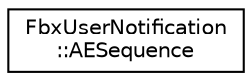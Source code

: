 digraph "クラス階層図"
{
  edge [fontname="Helvetica",fontsize="10",labelfontname="Helvetica",labelfontsize="10"];
  node [fontname="Helvetica",fontsize="10",shape=record];
  rankdir="LR";
  Node0 [label="FbxUserNotification\l::AESequence",height=0.2,width=0.4,color="black", fillcolor="white", style="filled",URL="$class_fbx_user_notification_1_1_a_e_sequence.html"];
}
